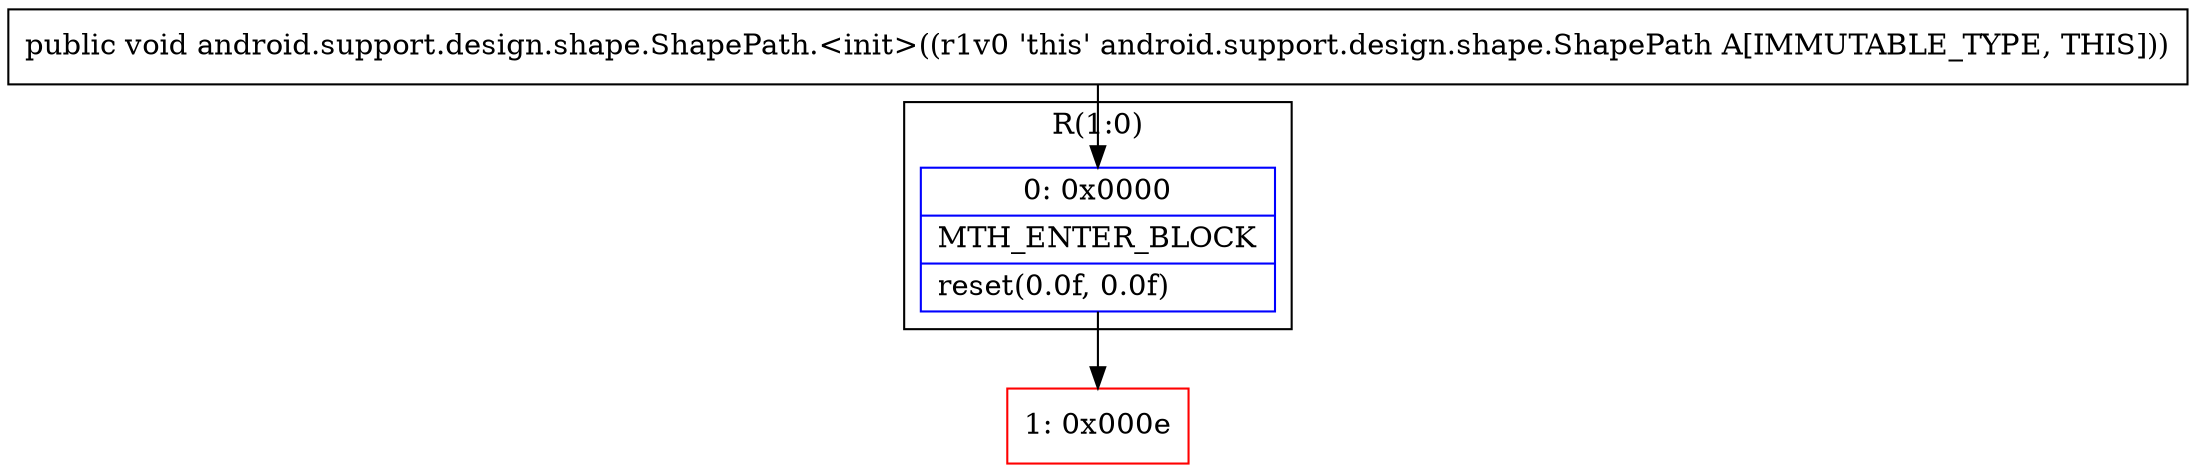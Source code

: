 digraph "CFG forandroid.support.design.shape.ShapePath.\<init\>()V" {
subgraph cluster_Region_1712401624 {
label = "R(1:0)";
node [shape=record,color=blue];
Node_0 [shape=record,label="{0\:\ 0x0000|MTH_ENTER_BLOCK\l|reset(0.0f, 0.0f)\l}"];
}
Node_1 [shape=record,color=red,label="{1\:\ 0x000e}"];
MethodNode[shape=record,label="{public void android.support.design.shape.ShapePath.\<init\>((r1v0 'this' android.support.design.shape.ShapePath A[IMMUTABLE_TYPE, THIS])) }"];
MethodNode -> Node_0;
Node_0 -> Node_1;
}

